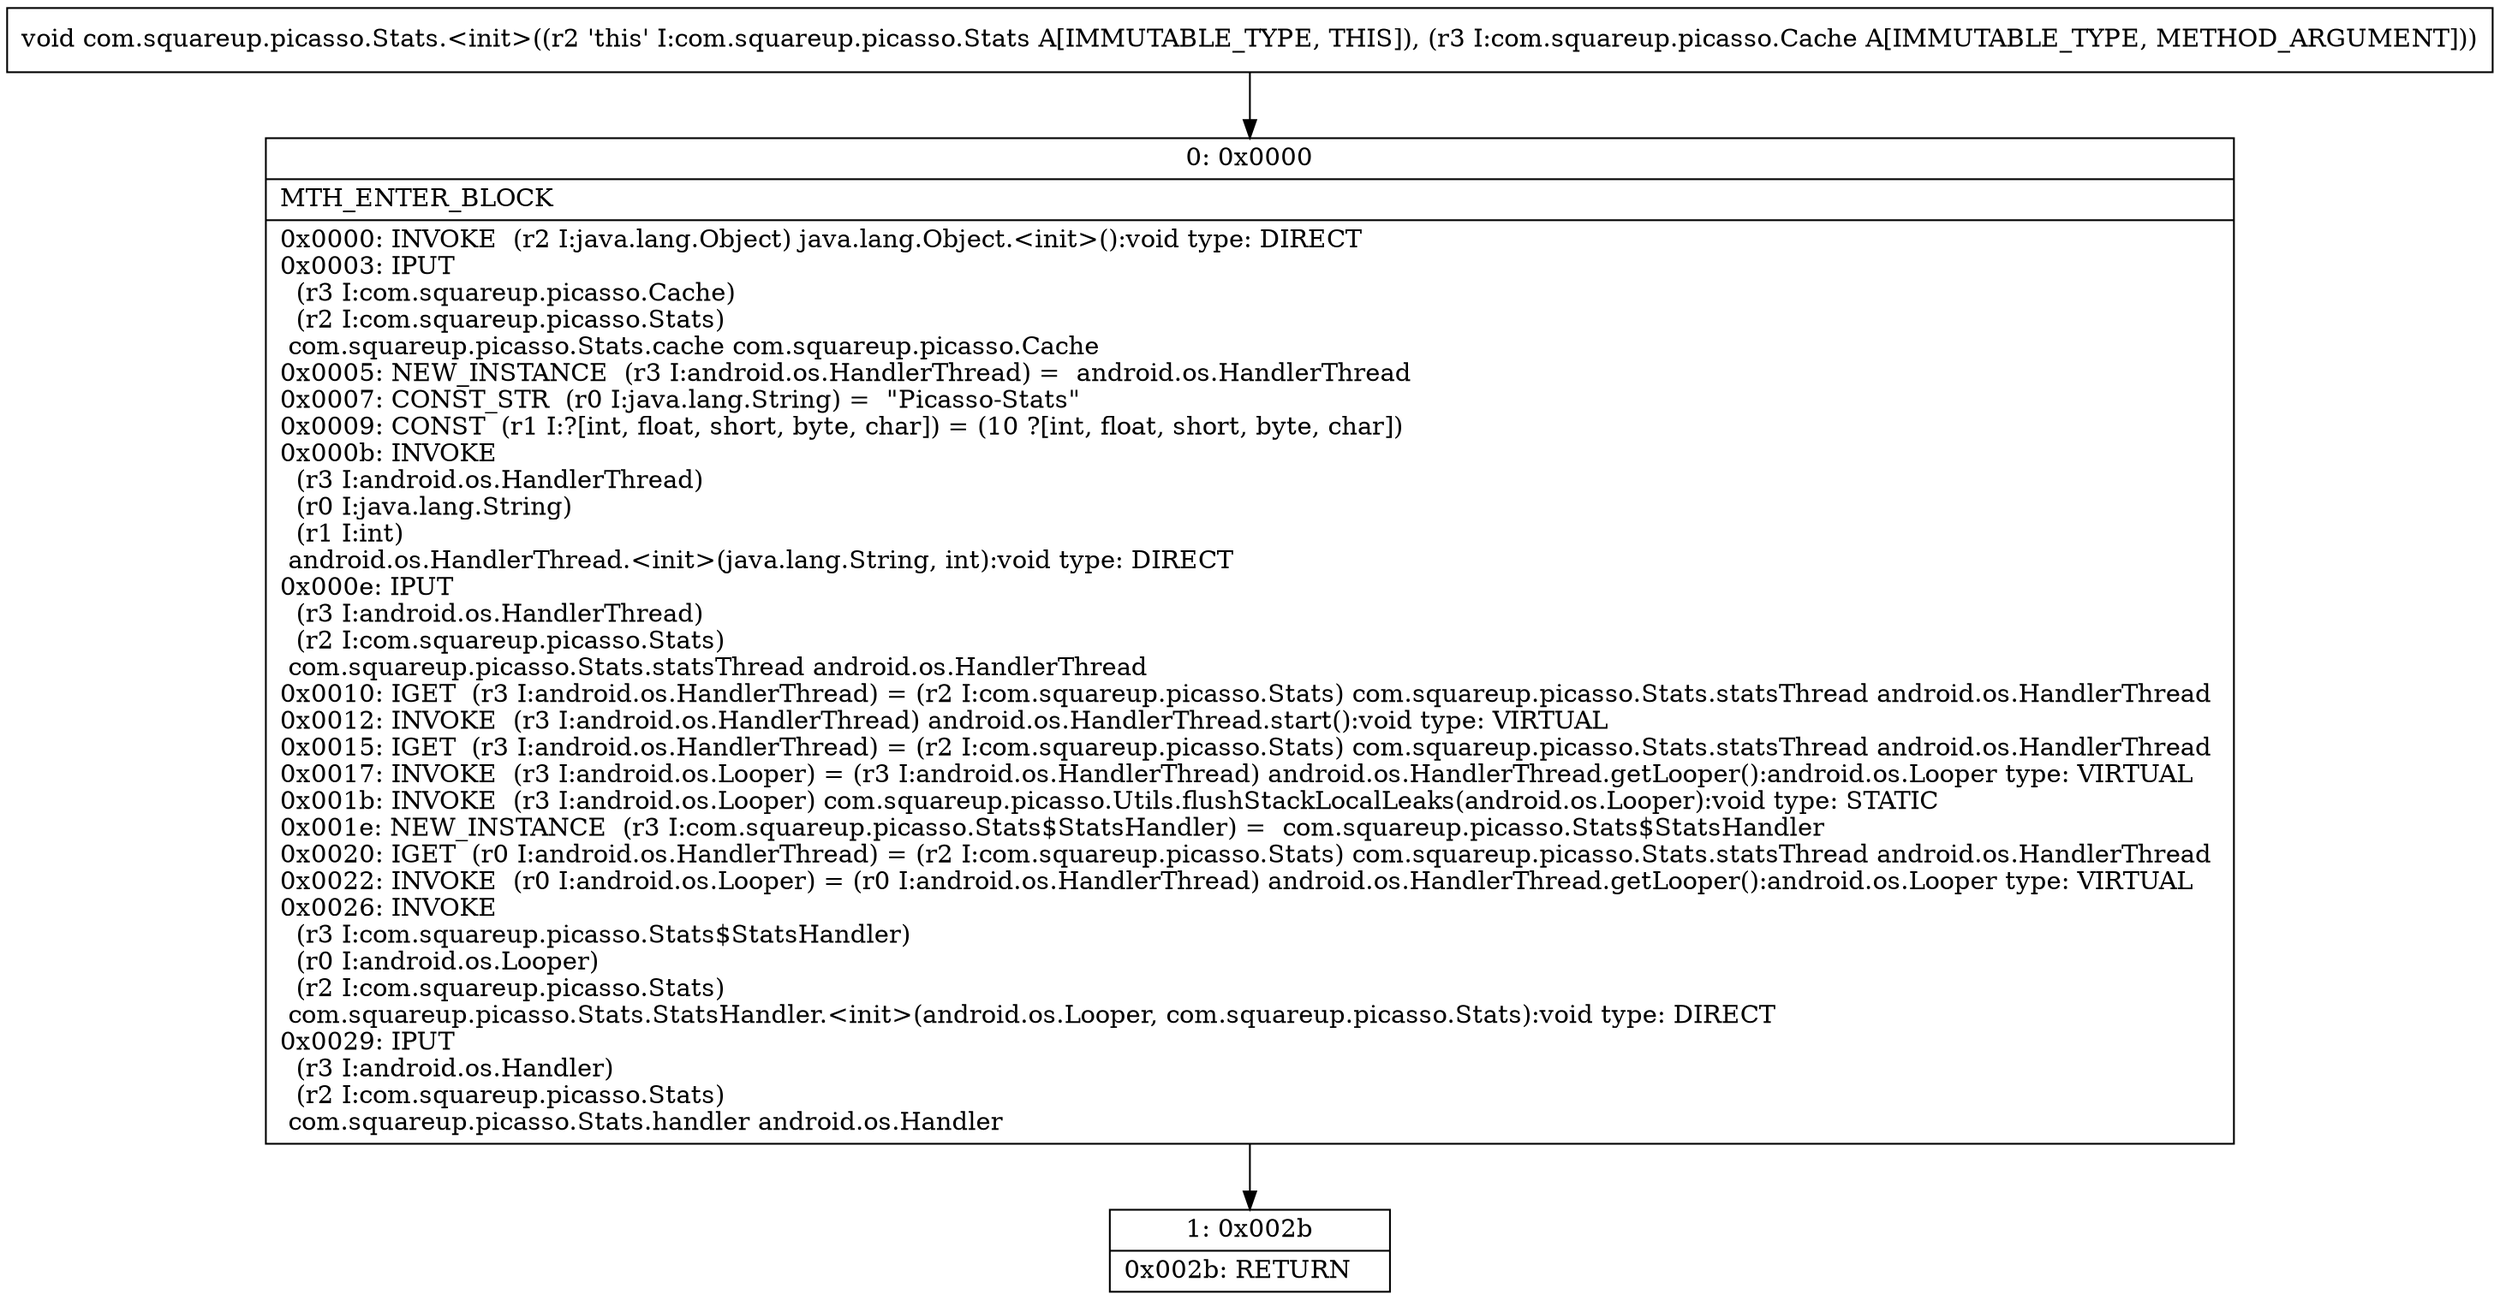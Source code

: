 digraph "CFG forcom.squareup.picasso.Stats.\<init\>(Lcom\/squareup\/picasso\/Cache;)V" {
Node_0 [shape=record,label="{0\:\ 0x0000|MTH_ENTER_BLOCK\l|0x0000: INVOKE  (r2 I:java.lang.Object) java.lang.Object.\<init\>():void type: DIRECT \l0x0003: IPUT  \l  (r3 I:com.squareup.picasso.Cache)\l  (r2 I:com.squareup.picasso.Stats)\l com.squareup.picasso.Stats.cache com.squareup.picasso.Cache \l0x0005: NEW_INSTANCE  (r3 I:android.os.HandlerThread) =  android.os.HandlerThread \l0x0007: CONST_STR  (r0 I:java.lang.String) =  \"Picasso\-Stats\" \l0x0009: CONST  (r1 I:?[int, float, short, byte, char]) = (10 ?[int, float, short, byte, char]) \l0x000b: INVOKE  \l  (r3 I:android.os.HandlerThread)\l  (r0 I:java.lang.String)\l  (r1 I:int)\l android.os.HandlerThread.\<init\>(java.lang.String, int):void type: DIRECT \l0x000e: IPUT  \l  (r3 I:android.os.HandlerThread)\l  (r2 I:com.squareup.picasso.Stats)\l com.squareup.picasso.Stats.statsThread android.os.HandlerThread \l0x0010: IGET  (r3 I:android.os.HandlerThread) = (r2 I:com.squareup.picasso.Stats) com.squareup.picasso.Stats.statsThread android.os.HandlerThread \l0x0012: INVOKE  (r3 I:android.os.HandlerThread) android.os.HandlerThread.start():void type: VIRTUAL \l0x0015: IGET  (r3 I:android.os.HandlerThread) = (r2 I:com.squareup.picasso.Stats) com.squareup.picasso.Stats.statsThread android.os.HandlerThread \l0x0017: INVOKE  (r3 I:android.os.Looper) = (r3 I:android.os.HandlerThread) android.os.HandlerThread.getLooper():android.os.Looper type: VIRTUAL \l0x001b: INVOKE  (r3 I:android.os.Looper) com.squareup.picasso.Utils.flushStackLocalLeaks(android.os.Looper):void type: STATIC \l0x001e: NEW_INSTANCE  (r3 I:com.squareup.picasso.Stats$StatsHandler) =  com.squareup.picasso.Stats$StatsHandler \l0x0020: IGET  (r0 I:android.os.HandlerThread) = (r2 I:com.squareup.picasso.Stats) com.squareup.picasso.Stats.statsThread android.os.HandlerThread \l0x0022: INVOKE  (r0 I:android.os.Looper) = (r0 I:android.os.HandlerThread) android.os.HandlerThread.getLooper():android.os.Looper type: VIRTUAL \l0x0026: INVOKE  \l  (r3 I:com.squareup.picasso.Stats$StatsHandler)\l  (r0 I:android.os.Looper)\l  (r2 I:com.squareup.picasso.Stats)\l com.squareup.picasso.Stats.StatsHandler.\<init\>(android.os.Looper, com.squareup.picasso.Stats):void type: DIRECT \l0x0029: IPUT  \l  (r3 I:android.os.Handler)\l  (r2 I:com.squareup.picasso.Stats)\l com.squareup.picasso.Stats.handler android.os.Handler \l}"];
Node_1 [shape=record,label="{1\:\ 0x002b|0x002b: RETURN   \l}"];
MethodNode[shape=record,label="{void com.squareup.picasso.Stats.\<init\>((r2 'this' I:com.squareup.picasso.Stats A[IMMUTABLE_TYPE, THIS]), (r3 I:com.squareup.picasso.Cache A[IMMUTABLE_TYPE, METHOD_ARGUMENT])) }"];
MethodNode -> Node_0;
Node_0 -> Node_1;
}

